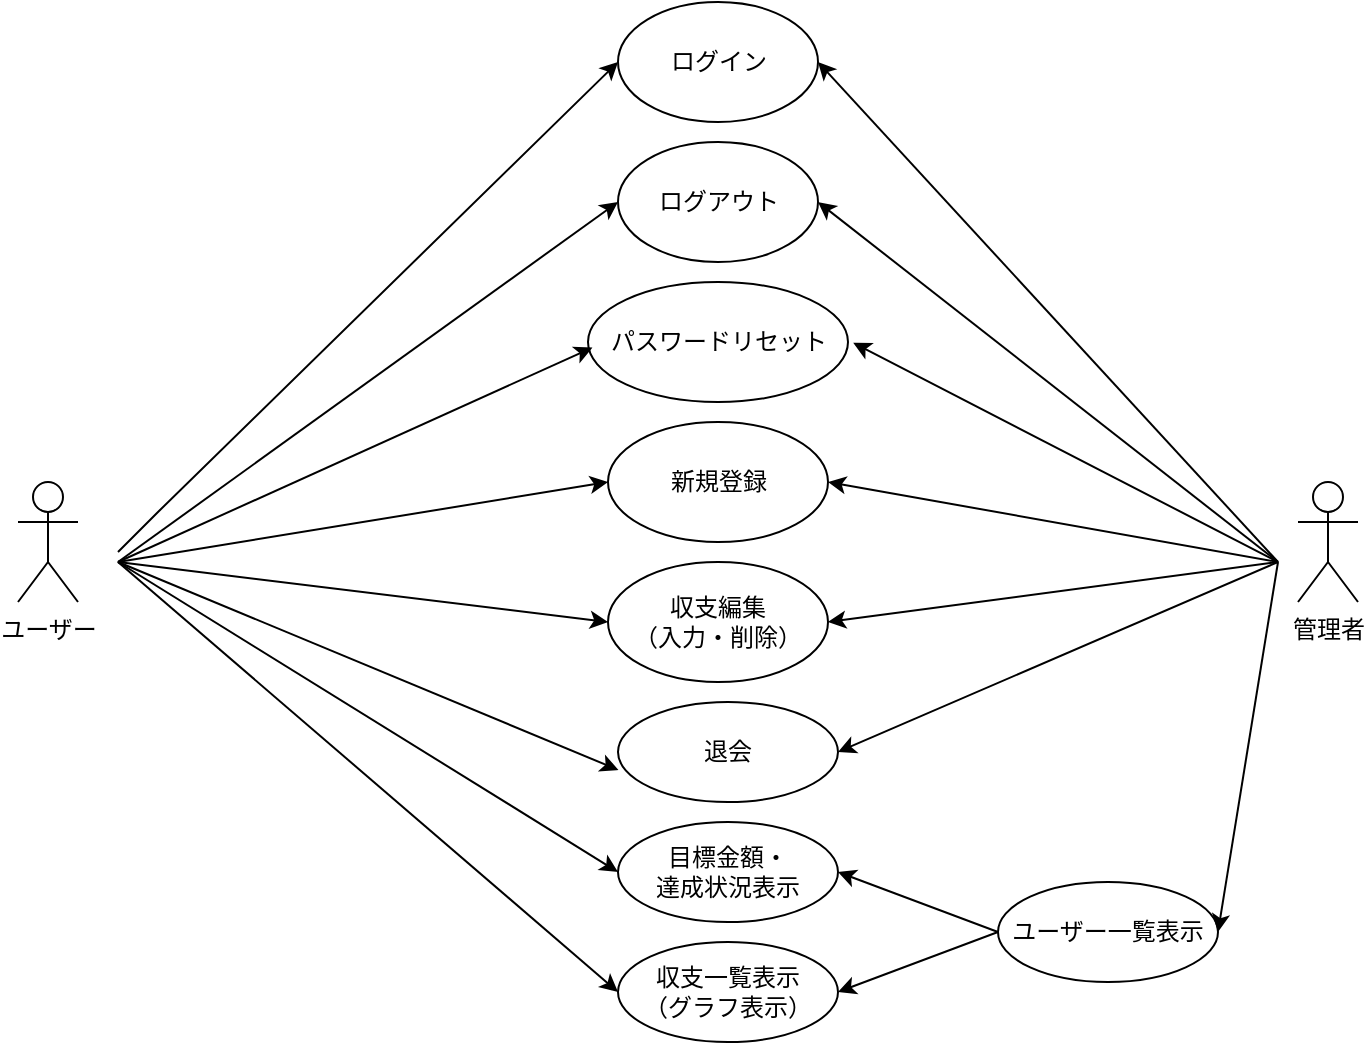 <mxfile version="27.0.6">
  <diagram name="ページ1" id="awKE1UMGdxs6jAsw6-Rr">
    <mxGraphModel grid="1" page="1" gridSize="10" guides="1" tooltips="1" connect="1" arrows="1" fold="1" pageScale="1" pageWidth="827" pageHeight="1169" math="0" shadow="0">
      <root>
        <mxCell id="0" />
        <mxCell id="1" parent="0" />
        <mxCell id="WoTdFIvGoWuvpCkUA2eD-1" value="ユーザー" style="shape=umlActor;verticalLabelPosition=bottom;verticalAlign=top;html=1;outlineConnect=0;" vertex="1" parent="1">
          <mxGeometry x="50" y="250" width="30" height="60" as="geometry" />
        </mxCell>
        <mxCell id="WoTdFIvGoWuvpCkUA2eD-2" value="管理者" style="shape=umlActor;verticalLabelPosition=bottom;verticalAlign=top;html=1;outlineConnect=0;" vertex="1" parent="1">
          <mxGeometry x="690" y="250" width="30" height="60" as="geometry" />
        </mxCell>
        <mxCell id="WoTdFIvGoWuvpCkUA2eD-3" value="" style="ellipse;whiteSpace=wrap;html=1;" vertex="1" parent="1">
          <mxGeometry x="350" y="10" width="100" height="60" as="geometry" />
        </mxCell>
        <mxCell id="WoTdFIvGoWuvpCkUA2eD-4" value="" style="ellipse;whiteSpace=wrap;html=1;" vertex="1" parent="1">
          <mxGeometry x="350" y="80" width="100" height="60" as="geometry" />
        </mxCell>
        <mxCell id="WoTdFIvGoWuvpCkUA2eD-5" value="" style="ellipse;whiteSpace=wrap;html=1;" vertex="1" parent="1">
          <mxGeometry x="335" y="150" width="130" height="60" as="geometry" />
        </mxCell>
        <mxCell id="WoTdFIvGoWuvpCkUA2eD-6" value="" style="ellipse;whiteSpace=wrap;html=1;" vertex="1" parent="1">
          <mxGeometry x="345" y="220" width="110" height="60" as="geometry" />
        </mxCell>
        <mxCell id="WoTdFIvGoWuvpCkUA2eD-7" value="収支編集&lt;div&gt;（入力・削除）&lt;/div&gt;" style="ellipse;whiteSpace=wrap;html=1;" vertex="1" parent="1">
          <mxGeometry x="345" y="290" width="110" height="60" as="geometry" />
        </mxCell>
        <mxCell id="WoTdFIvGoWuvpCkUA2eD-8" style="edgeStyle=orthogonalEdgeStyle;rounded=0;orthogonalLoop=1;jettySize=auto;html=1;exitX=0.5;exitY=1;exitDx=0;exitDy=0;" edge="1" parent="1" source="WoTdFIvGoWuvpCkUA2eD-4" target="WoTdFIvGoWuvpCkUA2eD-4">
          <mxGeometry relative="1" as="geometry" />
        </mxCell>
        <mxCell id="XMnFgntaKjzUBgVNBEmI-1" value="ログイン" style="text;html=1;align=center;verticalAlign=middle;resizable=0;points=[];autosize=1;strokeColor=none;fillColor=none;" vertex="1" parent="1">
          <mxGeometry x="365" y="25" width="70" height="30" as="geometry" />
        </mxCell>
        <mxCell id="XMnFgntaKjzUBgVNBEmI-2" value="ログアウト" style="text;html=1;align=center;verticalAlign=middle;resizable=0;points=[];autosize=1;strokeColor=none;fillColor=none;" vertex="1" parent="1">
          <mxGeometry x="360" y="95" width="80" height="30" as="geometry" />
        </mxCell>
        <mxCell id="XMnFgntaKjzUBgVNBEmI-3" value="新規登録" style="text;html=1;align=center;verticalAlign=middle;resizable=0;points=[];autosize=1;strokeColor=none;fillColor=none;" vertex="1" parent="1">
          <mxGeometry x="365" y="235" width="70" height="30" as="geometry" />
        </mxCell>
        <mxCell id="XMnFgntaKjzUBgVNBEmI-4" value="パスワードリセット" style="text;html=1;align=center;verticalAlign=middle;resizable=0;points=[];autosize=1;strokeColor=none;fillColor=none;" vertex="1" parent="1">
          <mxGeometry x="335" y="165" width="130" height="30" as="geometry" />
        </mxCell>
        <mxCell id="umVpwB8pKI1dElh54bwU-1" value="収支一覧表示&lt;div&gt;（グラフ表示）&lt;/div&gt;" style="ellipse;whiteSpace=wrap;html=1;" vertex="1" parent="1">
          <mxGeometry x="350" y="480" width="110" height="50" as="geometry" />
        </mxCell>
        <mxCell id="umVpwB8pKI1dElh54bwU-2" value="退会" style="ellipse;whiteSpace=wrap;html=1;" vertex="1" parent="1">
          <mxGeometry x="350" y="360" width="110" height="50" as="geometry" />
        </mxCell>
        <mxCell id="umVpwB8pKI1dElh54bwU-3" value="目標金額・&lt;div&gt;達成状況表示&lt;/div&gt;" style="ellipse;whiteSpace=wrap;html=1;" vertex="1" parent="1">
          <mxGeometry x="350" y="420" width="110" height="50" as="geometry" />
        </mxCell>
        <mxCell id="umVpwB8pKI1dElh54bwU-4" value="ユーザー一覧表示" style="ellipse;whiteSpace=wrap;html=1;" vertex="1" parent="1">
          <mxGeometry x="540" y="450" width="110" height="50" as="geometry" />
        </mxCell>
        <mxCell id="umVpwB8pKI1dElh54bwU-5" value="" style="endArrow=classic;html=1;rounded=0;entryX=0;entryY=0.5;entryDx=0;entryDy=0;" edge="1" parent="1" target="WoTdFIvGoWuvpCkUA2eD-3">
          <mxGeometry width="50" height="50" relative="1" as="geometry">
            <mxPoint x="100" y="285" as="sourcePoint" />
            <mxPoint x="150" y="235" as="targetPoint" />
            <Array as="points">
              <mxPoint x="110" y="275" />
              <mxPoint x="120" y="265" />
            </Array>
          </mxGeometry>
        </mxCell>
        <mxCell id="umVpwB8pKI1dElh54bwU-6" value="" style="endArrow=classic;html=1;rounded=0;entryX=0;entryY=0.5;entryDx=0;entryDy=0;" edge="1" parent="1" target="WoTdFIvGoWuvpCkUA2eD-4">
          <mxGeometry width="50" height="50" relative="1" as="geometry">
            <mxPoint x="100" y="290" as="sourcePoint" />
            <mxPoint x="250" y="280" as="targetPoint" />
          </mxGeometry>
        </mxCell>
        <mxCell id="umVpwB8pKI1dElh54bwU-7" value="" style="endArrow=classic;html=1;rounded=0;entryX=0.017;entryY=0.593;entryDx=0;entryDy=0;entryPerimeter=0;" edge="1" parent="1" target="XMnFgntaKjzUBgVNBEmI-4">
          <mxGeometry width="50" height="50" relative="1" as="geometry">
            <mxPoint x="100" y="290" as="sourcePoint" />
            <mxPoint x="320" y="190" as="targetPoint" />
          </mxGeometry>
        </mxCell>
        <mxCell id="umVpwB8pKI1dElh54bwU-8" value="" style="endArrow=classic;html=1;rounded=0;entryX=0;entryY=0.5;entryDx=0;entryDy=0;" edge="1" parent="1" target="WoTdFIvGoWuvpCkUA2eD-6">
          <mxGeometry width="50" height="50" relative="1" as="geometry">
            <mxPoint x="100" y="290" as="sourcePoint" />
            <mxPoint x="250" y="280" as="targetPoint" />
          </mxGeometry>
        </mxCell>
        <mxCell id="umVpwB8pKI1dElh54bwU-10" value="" style="endArrow=classic;html=1;rounded=0;entryX=0;entryY=0.5;entryDx=0;entryDy=0;" edge="1" parent="1" target="WoTdFIvGoWuvpCkUA2eD-7">
          <mxGeometry width="50" height="50" relative="1" as="geometry">
            <mxPoint x="100" y="290" as="sourcePoint" />
            <mxPoint x="250" y="280" as="targetPoint" />
          </mxGeometry>
        </mxCell>
        <mxCell id="umVpwB8pKI1dElh54bwU-11" value="" style="endArrow=classic;html=1;rounded=0;entryX=0;entryY=0.5;entryDx=0;entryDy=0;" edge="1" parent="1" target="umVpwB8pKI1dElh54bwU-1">
          <mxGeometry width="50" height="50" relative="1" as="geometry">
            <mxPoint x="100" y="290" as="sourcePoint" />
            <mxPoint x="250" y="280" as="targetPoint" />
          </mxGeometry>
        </mxCell>
        <mxCell id="umVpwB8pKI1dElh54bwU-12" value="" style="endArrow=classic;html=1;rounded=0;entryX=0;entryY=0.5;entryDx=0;entryDy=0;" edge="1" parent="1" target="umVpwB8pKI1dElh54bwU-3">
          <mxGeometry width="50" height="50" relative="1" as="geometry">
            <mxPoint x="100" y="290" as="sourcePoint" />
            <mxPoint x="250" y="280" as="targetPoint" />
          </mxGeometry>
        </mxCell>
        <mxCell id="umVpwB8pKI1dElh54bwU-13" value="" style="endArrow=classic;html=1;rounded=0;entryX=0.002;entryY=0.68;entryDx=0;entryDy=0;entryPerimeter=0;" edge="1" parent="1" target="umVpwB8pKI1dElh54bwU-2">
          <mxGeometry width="50" height="50" relative="1" as="geometry">
            <mxPoint x="100" y="290" as="sourcePoint" />
            <mxPoint x="250" y="280" as="targetPoint" />
          </mxGeometry>
        </mxCell>
        <mxCell id="umVpwB8pKI1dElh54bwU-14" value="" style="endArrow=classic;html=1;rounded=0;entryX=1;entryY=0.5;entryDx=0;entryDy=0;" edge="1" parent="1" target="WoTdFIvGoWuvpCkUA2eD-3">
          <mxGeometry width="50" height="50" relative="1" as="geometry">
            <mxPoint x="680" y="290" as="sourcePoint" />
            <mxPoint x="250" y="280" as="targetPoint" />
          </mxGeometry>
        </mxCell>
        <mxCell id="umVpwB8pKI1dElh54bwU-15" value="" style="endArrow=classic;html=1;rounded=0;entryX=1;entryY=0.5;entryDx=0;entryDy=0;" edge="1" parent="1" target="WoTdFIvGoWuvpCkUA2eD-4">
          <mxGeometry width="50" height="50" relative="1" as="geometry">
            <mxPoint x="680" y="290" as="sourcePoint" />
            <mxPoint x="250" y="280" as="targetPoint" />
          </mxGeometry>
        </mxCell>
        <mxCell id="umVpwB8pKI1dElh54bwU-16" value="" style="endArrow=classic;html=1;rounded=0;entryX=1.02;entryY=0.513;entryDx=0;entryDy=0;entryPerimeter=0;" edge="1" parent="1" target="XMnFgntaKjzUBgVNBEmI-4">
          <mxGeometry width="50" height="50" relative="1" as="geometry">
            <mxPoint x="680" y="290" as="sourcePoint" />
            <mxPoint x="250" y="280" as="targetPoint" />
          </mxGeometry>
        </mxCell>
        <mxCell id="umVpwB8pKI1dElh54bwU-17" value="" style="endArrow=classic;html=1;rounded=0;entryX=1;entryY=0.5;entryDx=0;entryDy=0;" edge="1" parent="1" target="WoTdFIvGoWuvpCkUA2eD-6">
          <mxGeometry width="50" height="50" relative="1" as="geometry">
            <mxPoint x="680" y="290" as="sourcePoint" />
            <mxPoint x="250" y="280" as="targetPoint" />
          </mxGeometry>
        </mxCell>
        <mxCell id="umVpwB8pKI1dElh54bwU-18" value="" style="endArrow=classic;html=1;rounded=0;entryX=1;entryY=0.5;entryDx=0;entryDy=0;" edge="1" parent="1" target="WoTdFIvGoWuvpCkUA2eD-7">
          <mxGeometry width="50" height="50" relative="1" as="geometry">
            <mxPoint x="680" y="290" as="sourcePoint" />
            <mxPoint x="250" y="280" as="targetPoint" />
          </mxGeometry>
        </mxCell>
        <mxCell id="umVpwB8pKI1dElh54bwU-19" value="" style="endArrow=classic;html=1;rounded=0;entryX=1;entryY=0.5;entryDx=0;entryDy=0;" edge="1" parent="1" target="umVpwB8pKI1dElh54bwU-4">
          <mxGeometry width="50" height="50" relative="1" as="geometry">
            <mxPoint x="680" y="290" as="sourcePoint" />
            <mxPoint x="250" y="280" as="targetPoint" />
          </mxGeometry>
        </mxCell>
        <mxCell id="umVpwB8pKI1dElh54bwU-20" value="" style="endArrow=classic;html=1;rounded=0;exitX=0;exitY=0.5;exitDx=0;exitDy=0;entryX=1;entryY=0.5;entryDx=0;entryDy=0;" edge="1" parent="1" source="umVpwB8pKI1dElh54bwU-4" target="umVpwB8pKI1dElh54bwU-1">
          <mxGeometry width="50" height="50" relative="1" as="geometry">
            <mxPoint x="200" y="330" as="sourcePoint" />
            <mxPoint x="250" y="280" as="targetPoint" />
          </mxGeometry>
        </mxCell>
        <mxCell id="umVpwB8pKI1dElh54bwU-21" value="" style="endArrow=classic;html=1;rounded=0;exitX=0;exitY=0.5;exitDx=0;exitDy=0;entryX=1;entryY=0.5;entryDx=0;entryDy=0;" edge="1" parent="1" source="umVpwB8pKI1dElh54bwU-4" target="umVpwB8pKI1dElh54bwU-3">
          <mxGeometry width="50" height="50" relative="1" as="geometry">
            <mxPoint x="200" y="330" as="sourcePoint" />
            <mxPoint x="250" y="280" as="targetPoint" />
          </mxGeometry>
        </mxCell>
        <mxCell id="umVpwB8pKI1dElh54bwU-22" value="" style="endArrow=classic;html=1;rounded=0;entryX=1;entryY=0.5;entryDx=0;entryDy=0;" edge="1" parent="1" target="umVpwB8pKI1dElh54bwU-2">
          <mxGeometry width="50" height="50" relative="1" as="geometry">
            <mxPoint x="680" y="290" as="sourcePoint" />
            <mxPoint x="250" y="280" as="targetPoint" />
          </mxGeometry>
        </mxCell>
      </root>
    </mxGraphModel>
  </diagram>
</mxfile>
